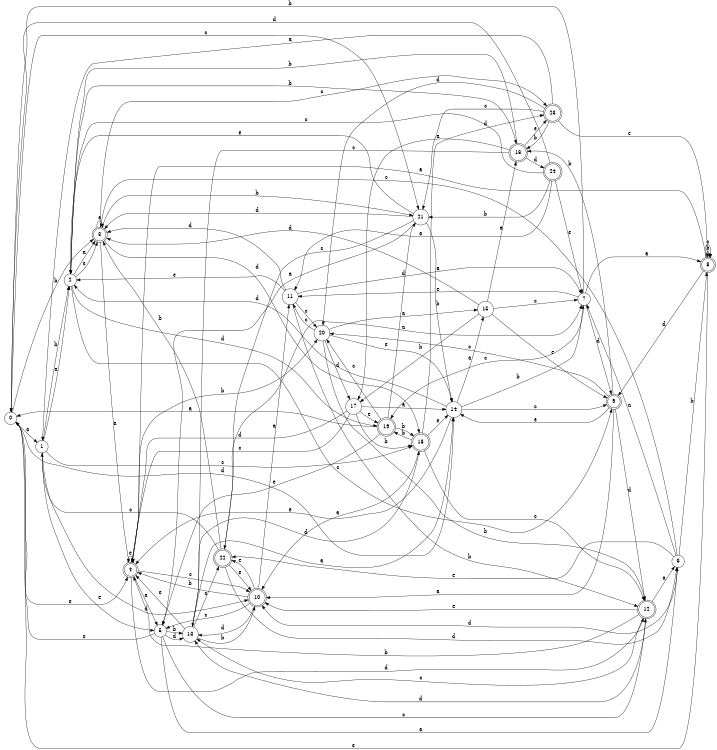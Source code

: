 digraph n20_6 {
__start0 [label="" shape="none"];

rankdir=LR;
size="8,5";

s0 [style="filled", color="black", fillcolor="white" shape="circle", label="0"];
s1 [style="filled", color="black", fillcolor="white" shape="circle", label="1"];
s2 [style="filled", color="black", fillcolor="white" shape="circle", label="2"];
s3 [style="rounded,filled", color="black", fillcolor="white" shape="doublecircle", label="3"];
s4 [style="rounded,filled", color="black", fillcolor="white" shape="doublecircle", label="4"];
s5 [style="filled", color="black", fillcolor="white" shape="circle", label="5"];
s6 [style="filled", color="black", fillcolor="white" shape="circle", label="6"];
s7 [style="filled", color="black", fillcolor="white" shape="circle", label="7"];
s8 [style="rounded,filled", color="black", fillcolor="white" shape="doublecircle", label="8"];
s9 [style="rounded,filled", color="black", fillcolor="white" shape="doublecircle", label="9"];
s10 [style="rounded,filled", color="black", fillcolor="white" shape="doublecircle", label="10"];
s11 [style="filled", color="black", fillcolor="white" shape="circle", label="11"];
s12 [style="rounded,filled", color="black", fillcolor="white" shape="doublecircle", label="12"];
s13 [style="filled", color="black", fillcolor="white" shape="circle", label="13"];
s14 [style="filled", color="black", fillcolor="white" shape="circle", label="14"];
s15 [style="filled", color="black", fillcolor="white" shape="circle", label="15"];
s16 [style="rounded,filled", color="black", fillcolor="white" shape="doublecircle", label="16"];
s17 [style="filled", color="black", fillcolor="white" shape="circle", label="17"];
s18 [style="rounded,filled", color="black", fillcolor="white" shape="doublecircle", label="18"];
s19 [style="rounded,filled", color="black", fillcolor="white" shape="doublecircle", label="19"];
s20 [style="filled", color="black", fillcolor="white" shape="circle", label="20"];
s21 [style="filled", color="black", fillcolor="white" shape="circle", label="21"];
s22 [style="rounded,filled", color="black", fillcolor="white" shape="doublecircle", label="22"];
s23 [style="rounded,filled", color="black", fillcolor="white" shape="doublecircle", label="23"];
s24 [style="rounded,filled", color="black", fillcolor="white" shape="doublecircle", label="24"];
s0 -> s1 [label="a"];
s0 -> s3 [label="b"];
s0 -> s21 [label="c"];
s0 -> s14 [label="d"];
s0 -> s4 [label="e"];
s1 -> s2 [label="a"];
s1 -> s2 [label="b"];
s1 -> s18 [label="c"];
s1 -> s10 [label="d"];
s1 -> s5 [label="e"];
s2 -> s3 [label="a"];
s2 -> s16 [label="b"];
s2 -> s9 [label="c"];
s2 -> s19 [label="d"];
s2 -> s3 [label="e"];
s3 -> s4 [label="a"];
s3 -> s21 [label="b"];
s3 -> s23 [label="c"];
s3 -> s18 [label="d"];
s3 -> s3 [label="e"];
s4 -> s5 [label="a"];
s4 -> s20 [label="b"];
s4 -> s10 [label="c"];
s4 -> s12 [label="d"];
s4 -> s4 [label="e"];
s5 -> s6 [label="a"];
s5 -> s13 [label="b"];
s5 -> s12 [label="c"];
s5 -> s13 [label="d"];
s5 -> s0 [label="e"];
s6 -> s7 [label="a"];
s6 -> s8 [label="b"];
s6 -> s3 [label="c"];
s6 -> s10 [label="d"];
s6 -> s22 [label="e"];
s7 -> s8 [label="a"];
s7 -> s0 [label="b"];
s7 -> s19 [label="c"];
s7 -> s9 [label="d"];
s7 -> s11 [label="e"];
s8 -> s4 [label="a"];
s8 -> s8 [label="b"];
s8 -> s8 [label="c"];
s8 -> s9 [label="d"];
s8 -> s0 [label="e"];
s9 -> s10 [label="a"];
s9 -> s16 [label="b"];
s9 -> s20 [label="c"];
s9 -> s12 [label="d"];
s9 -> s14 [label="e"];
s10 -> s11 [label="a"];
s10 -> s4 [label="b"];
s10 -> s5 [label="c"];
s10 -> s13 [label="d"];
s10 -> s22 [label="e"];
s11 -> s7 [label="a"];
s11 -> s12 [label="b"];
s11 -> s20 [label="c"];
s11 -> s3 [label="d"];
s11 -> s2 [label="e"];
s12 -> s6 [label="a"];
s12 -> s4 [label="b"];
s12 -> s13 [label="c"];
s12 -> s13 [label="d"];
s12 -> s10 [label="e"];
s13 -> s14 [label="a"];
s13 -> s10 [label="b"];
s13 -> s22 [label="c"];
s13 -> s18 [label="d"];
s13 -> s4 [label="e"];
s14 -> s15 [label="a"];
s14 -> s7 [label="b"];
s14 -> s9 [label="c"];
s14 -> s2 [label="d"];
s14 -> s4 [label="e"];
s15 -> s16 [label="a"];
s15 -> s17 [label="b"];
s15 -> s7 [label="c"];
s15 -> s3 [label="d"];
s15 -> s9 [label="e"];
s16 -> s17 [label="a"];
s16 -> s2 [label="b"];
s16 -> s13 [label="c"];
s16 -> s24 [label="d"];
s16 -> s23 [label="e"];
s17 -> s14 [label="a"];
s17 -> s18 [label="b"];
s17 -> s4 [label="c"];
s17 -> s4 [label="d"];
s17 -> s19 [label="e"];
s18 -> s10 [label="a"];
s18 -> s19 [label="b"];
s18 -> s12 [label="c"];
s18 -> s23 [label="d"];
s18 -> s14 [label="e"];
s19 -> s0 [label="a"];
s19 -> s18 [label="b"];
s19 -> s20 [label="c"];
s19 -> s21 [label="d"];
s19 -> s5 [label="e"];
s20 -> s15 [label="a"];
s20 -> s12 [label="b"];
s20 -> s11 [label="c"];
s20 -> s17 [label="d"];
s20 -> s14 [label="e"];
s21 -> s5 [label="a"];
s21 -> s14 [label="b"];
s21 -> s22 [label="c"];
s21 -> s3 [label="d"];
s21 -> s2 [label="e"];
s22 -> s7 [label="a"];
s22 -> s3 [label="b"];
s22 -> s1 [label="c"];
s22 -> s6 [label="d"];
s22 -> s10 [label="e"];
s23 -> s1 [label="a"];
s23 -> s16 [label="b"];
s23 -> s21 [label="c"];
s23 -> s20 [label="d"];
s23 -> s8 [label="e"];
s24 -> s11 [label="a"];
s24 -> s21 [label="b"];
s24 -> s2 [label="c"];
s24 -> s0 [label="d"];
s24 -> s7 [label="e"];

}